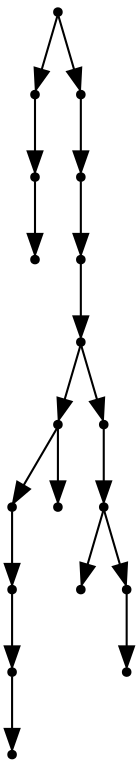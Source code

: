 digraph {
  18 [shape=point];
  2 [shape=point];
  1 [shape=point];
  0 [shape=point];
  17 [shape=point];
  16 [shape=point];
  15 [shape=point];
  14 [shape=point];
  8 [shape=point];
  6 [shape=point];
  5 [shape=point];
  4 [shape=point];
  3 [shape=point];
  7 [shape=point];
  13 [shape=point];
  12 [shape=point];
  9 [shape=point];
  11 [shape=point];
  10 [shape=point];
18 -> 2;
2 -> 1;
1 -> 0;
18 -> 17;
17 -> 16;
16 -> 15;
15 -> 14;
14 -> 8;
8 -> 6;
6 -> 5;
5 -> 4;
4 -> 3;
8 -> 7;
14 -> 13;
13 -> 12;
12 -> 9;
12 -> 11;
11 -> 10;
}
